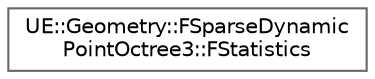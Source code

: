 digraph "Graphical Class Hierarchy"
{
 // INTERACTIVE_SVG=YES
 // LATEX_PDF_SIZE
  bgcolor="transparent";
  edge [fontname=Helvetica,fontsize=10,labelfontname=Helvetica,labelfontsize=10];
  node [fontname=Helvetica,fontsize=10,shape=box,height=0.2,width=0.4];
  rankdir="LR";
  Node0 [id="Node000000",label="UE::Geometry::FSparseDynamic\lPointOctree3::FStatistics",height=0.2,width=0.4,color="grey40", fillcolor="white", style="filled",URL="$d4/d0f/structUE_1_1Geometry_1_1FSparseDynamicPointOctree3_1_1FStatistics.html",tooltip="statistics about internal structure of the octree"];
}
